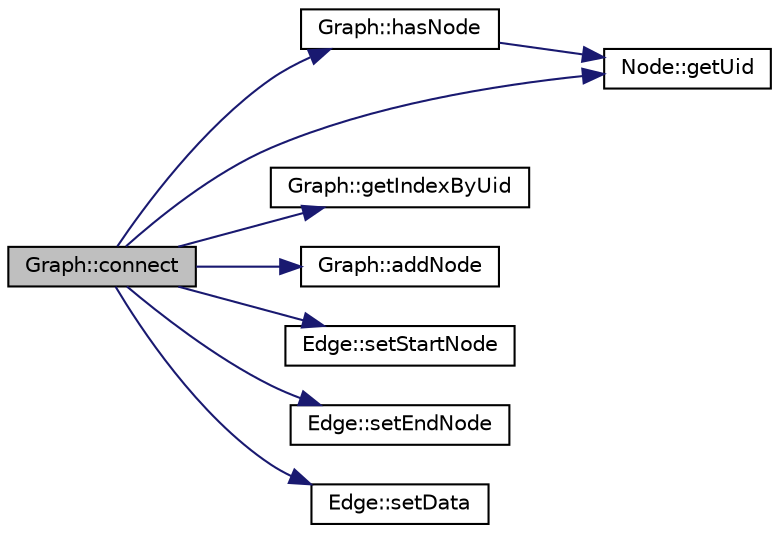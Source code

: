 digraph "Graph::connect"
{
  edge [fontname="Helvetica",fontsize="10",labelfontname="Helvetica",labelfontsize="10"];
  node [fontname="Helvetica",fontsize="10",shape=record];
  rankdir="LR";
  Node14 [label="Graph::connect",height=0.2,width=0.4,color="black", fillcolor="grey75", style="filled", fontcolor="black"];
  Node14 -> Node15 [color="midnightblue",fontsize="10",style="solid",fontname="Helvetica"];
  Node15 [label="Graph::hasNode",height=0.2,width=0.4,color="black", fillcolor="white", style="filled",URL="$class_graph.html#a45c6a79b3251a56674cbabf980f8cea7",tooltip="hasNode "];
  Node15 -> Node16 [color="midnightblue",fontsize="10",style="solid",fontname="Helvetica"];
  Node16 [label="Node::getUid",height=0.2,width=0.4,color="black", fillcolor="white", style="filled",URL="$class_node.html#a53a0fb412c1047a27e07e7e4c5749bee",tooltip="Getter UID. "];
  Node14 -> Node17 [color="midnightblue",fontsize="10",style="solid",fontname="Helvetica"];
  Node17 [label="Graph::getIndexByUid",height=0.2,width=0.4,color="black", fillcolor="white", style="filled",URL="$class_graph.html#a2d8d8d9edb8a496d5c252132cdbbbc08",tooltip="getIndexByUid "];
  Node14 -> Node16 [color="midnightblue",fontsize="10",style="solid",fontname="Helvetica"];
  Node14 -> Node18 [color="midnightblue",fontsize="10",style="solid",fontname="Helvetica"];
  Node18 [label="Graph::addNode",height=0.2,width=0.4,color="black", fillcolor="white", style="filled",URL="$class_graph.html#a8236fc82b90fdea9b07d4cd0ae189925",tooltip="addNode "];
  Node14 -> Node19 [color="midnightblue",fontsize="10",style="solid",fontname="Helvetica"];
  Node19 [label="Edge::setStartNode",height=0.2,width=0.4,color="black", fillcolor="white", style="filled",URL="$class_edge.html#a4a63f185bbe9f712381da62cdc3e33cc",tooltip="Setter Start Node. "];
  Node14 -> Node20 [color="midnightblue",fontsize="10",style="solid",fontname="Helvetica"];
  Node20 [label="Edge::setEndNode",height=0.2,width=0.4,color="black", fillcolor="white", style="filled",URL="$class_edge.html#a5d73c839006c47140491c76dcca2739e",tooltip="Setter End Node. "];
  Node14 -> Node21 [color="midnightblue",fontsize="10",style="solid",fontname="Helvetica"];
  Node21 [label="Edge::setData",height=0.2,width=0.4,color="black", fillcolor="white", style="filled",URL="$class_edge.html#a303fc7842a64e2ed4d583ea7cc273a51",tooltip="Setter Data. "];
}

